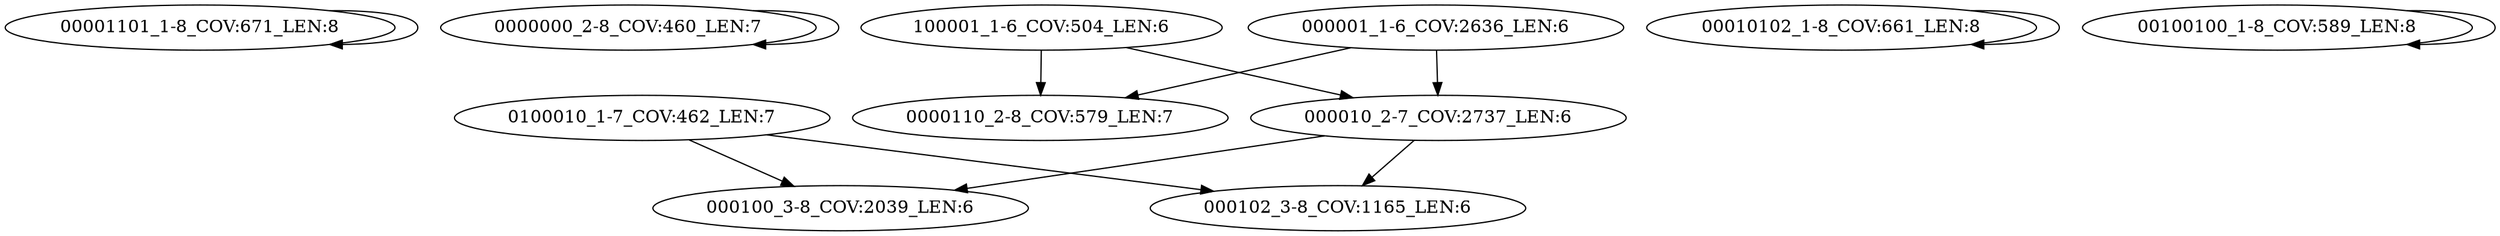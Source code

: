 digraph G {
    "00001101_1-8_COV:671_LEN:8" -> "00001101_1-8_COV:671_LEN:8";
    "0000000_2-8_COV:460_LEN:7" -> "0000000_2-8_COV:460_LEN:7";
    "100001_1-6_COV:504_LEN:6" -> "0000110_2-8_COV:579_LEN:7";
    "100001_1-6_COV:504_LEN:6" -> "000010_2-7_COV:2737_LEN:6";
    "0100010_1-7_COV:462_LEN:7" -> "000100_3-8_COV:2039_LEN:6";
    "0100010_1-7_COV:462_LEN:7" -> "000102_3-8_COV:1165_LEN:6";
    "00010102_1-8_COV:661_LEN:8" -> "00010102_1-8_COV:661_LEN:8";
    "000001_1-6_COV:2636_LEN:6" -> "0000110_2-8_COV:579_LEN:7";
    "000001_1-6_COV:2636_LEN:6" -> "000010_2-7_COV:2737_LEN:6";
    "00100100_1-8_COV:589_LEN:8" -> "00100100_1-8_COV:589_LEN:8";
    "000010_2-7_COV:2737_LEN:6" -> "000100_3-8_COV:2039_LEN:6";
    "000010_2-7_COV:2737_LEN:6" -> "000102_3-8_COV:1165_LEN:6";
}
